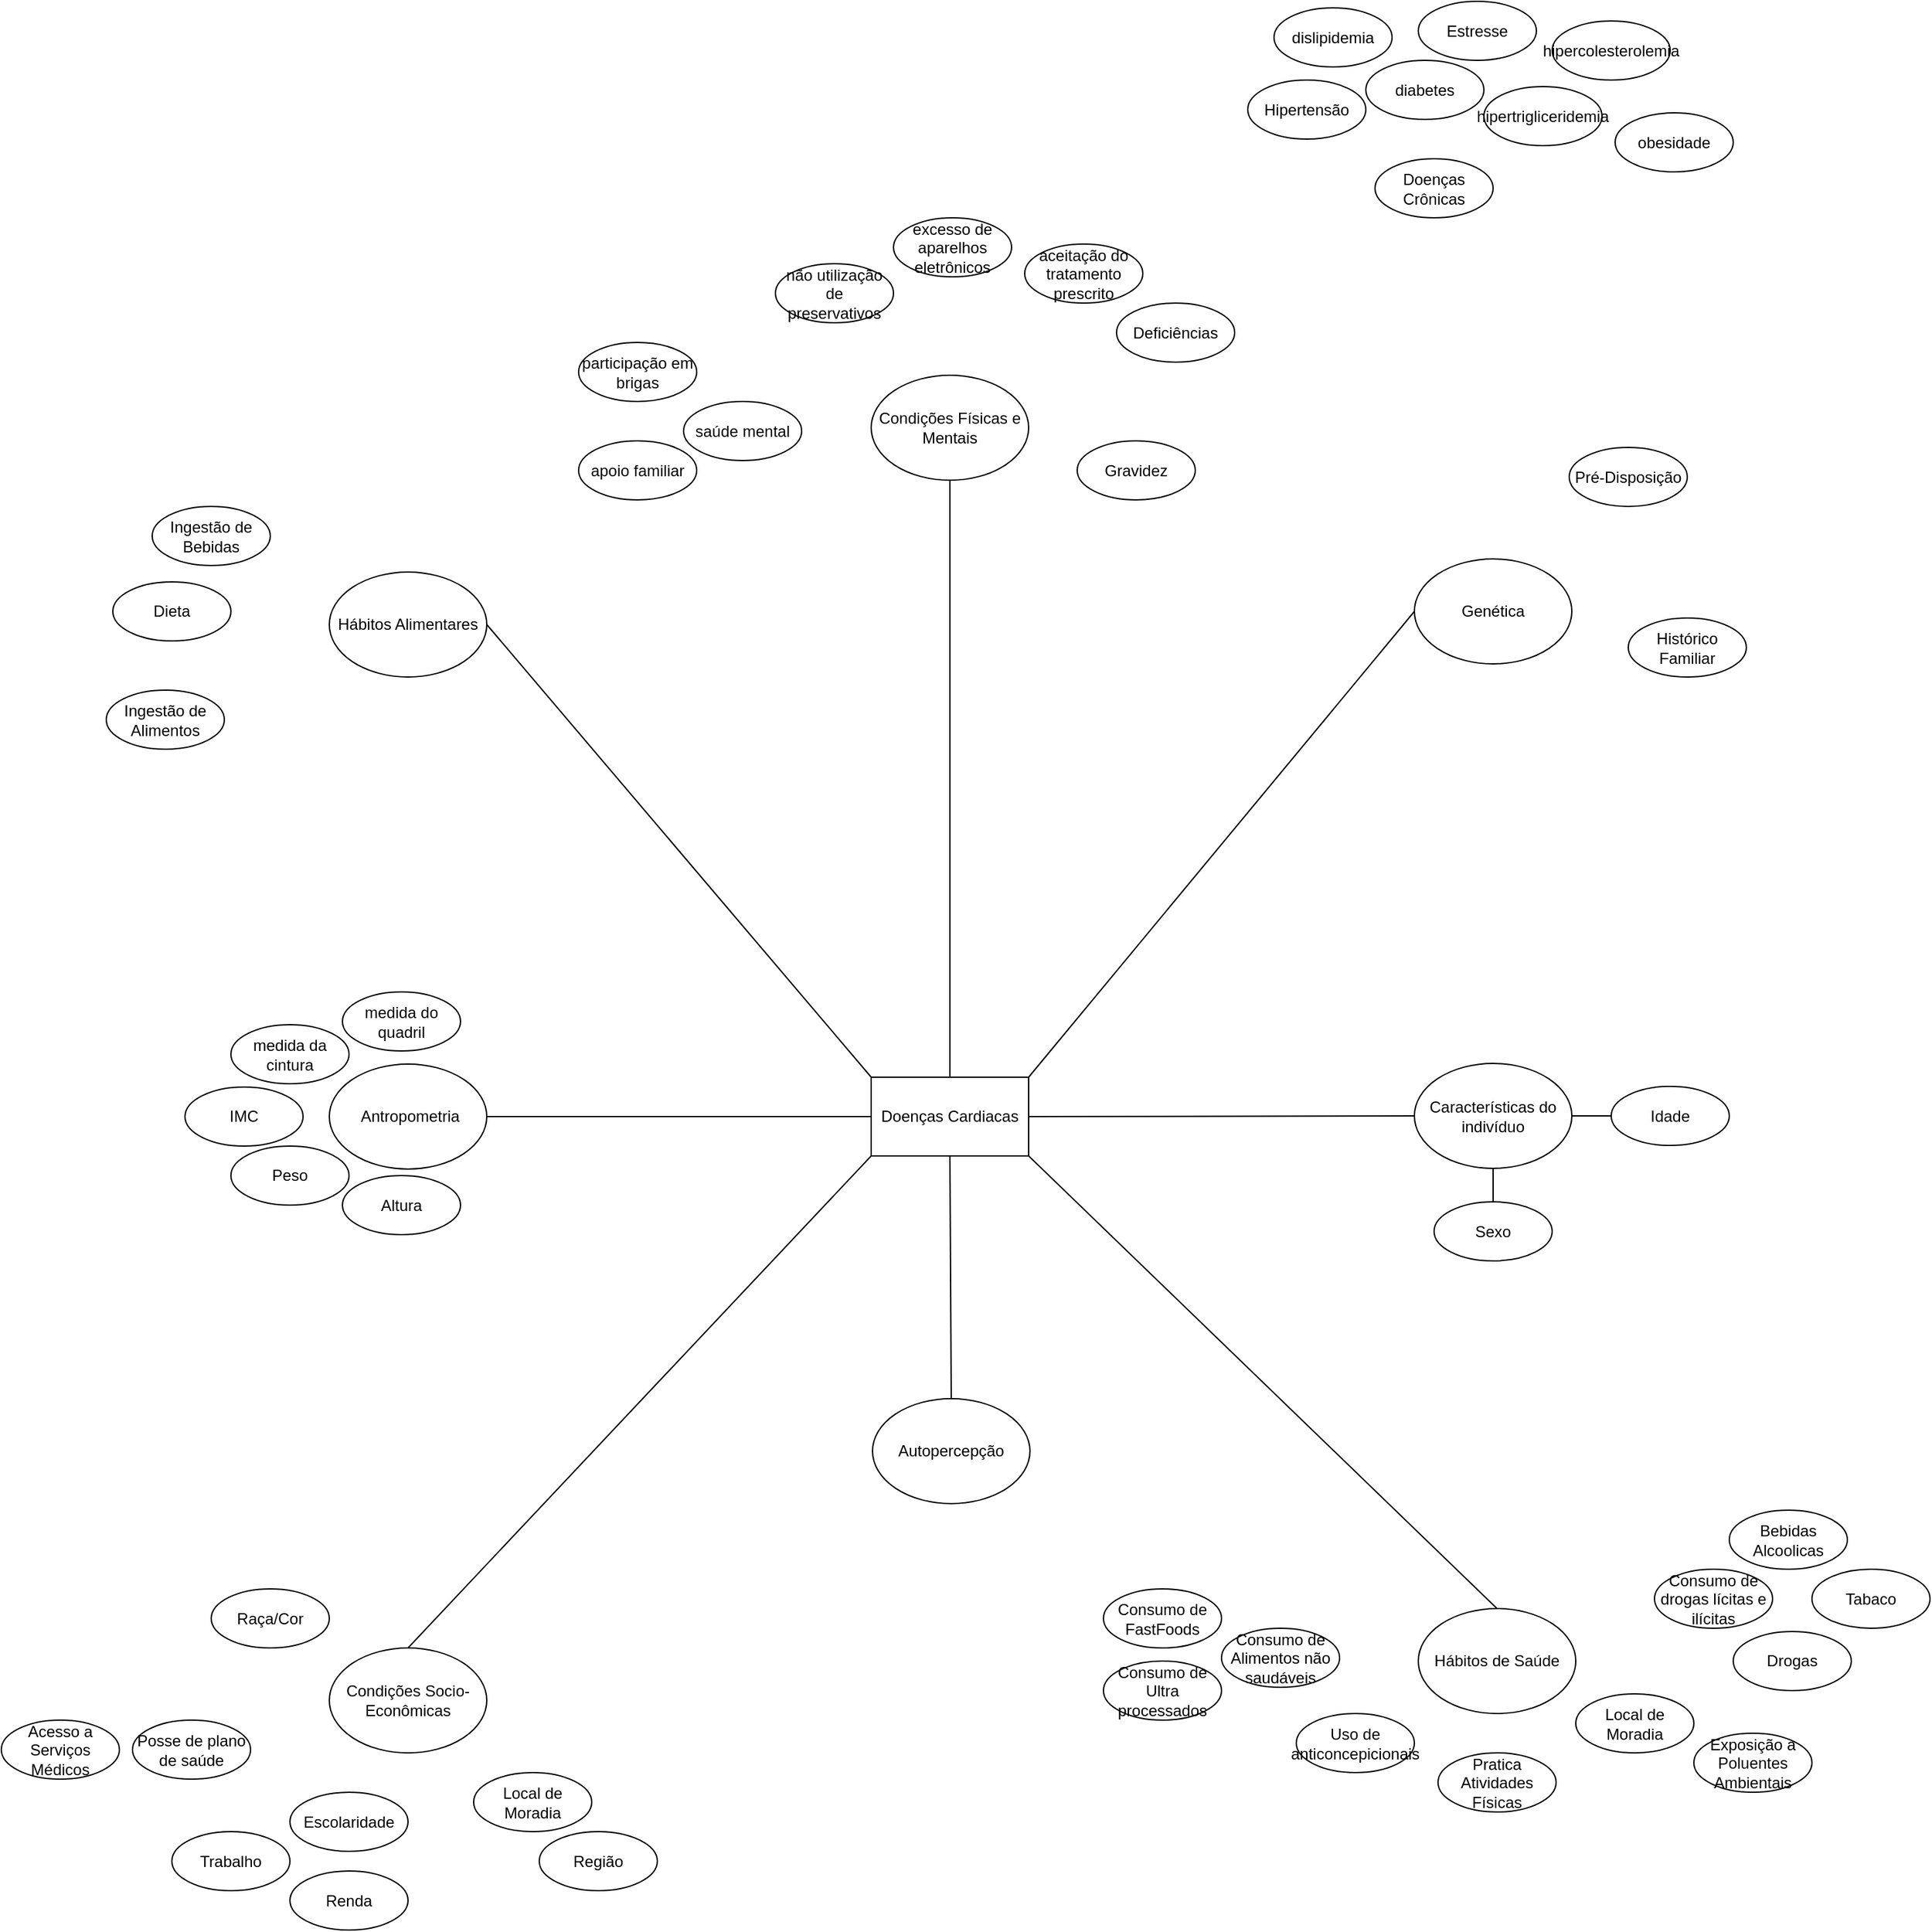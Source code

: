 <mxfile version="26.1.1">
  <diagram name="Página-1" id="K5eOA4L-gDZK-XUdb7QI">
    <mxGraphModel dx="3781" dy="2480" grid="1" gridSize="10" guides="1" tooltips="1" connect="1" arrows="1" fold="1" page="1" pageScale="1" pageWidth="827" pageHeight="1169" math="0" shadow="0">
      <root>
        <mxCell id="0" />
        <mxCell id="1" parent="0" />
        <mxCell id="xORFpnPC-fu5SrFgAWwJ-1" value="Doenças Cardiacas" style="rounded=0;whiteSpace=wrap;html=1;fontStyle=0" vertex="1" parent="1">
          <mxGeometry x="353" y="555" width="120" height="60" as="geometry" />
        </mxCell>
        <mxCell id="xORFpnPC-fu5SrFgAWwJ-2" value="&amp;nbsp;Antropometria" style="ellipse;whiteSpace=wrap;html=1;fontStyle=0" vertex="1" parent="1">
          <mxGeometry x="-60" y="545" width="120" height="80" as="geometry" />
        </mxCell>
        <mxCell id="xORFpnPC-fu5SrFgAWwJ-4" value="Sexo" style="ellipse;whiteSpace=wrap;html=1;fontStyle=0" vertex="1" parent="1">
          <mxGeometry x="782" y="650" width="90" height="45" as="geometry" />
        </mxCell>
        <mxCell id="xORFpnPC-fu5SrFgAWwJ-8" value="Idade" style="ellipse;whiteSpace=wrap;html=1;fontStyle=0" vertex="1" parent="1">
          <mxGeometry x="917" y="562" width="90" height="45" as="geometry" />
        </mxCell>
        <mxCell id="xORFpnPC-fu5SrFgAWwJ-9" value="Peso" style="ellipse;whiteSpace=wrap;html=1;fontStyle=0" vertex="1" parent="1">
          <mxGeometry x="-135" y="607.5" width="90" height="45" as="geometry" />
        </mxCell>
        <mxCell id="xORFpnPC-fu5SrFgAWwJ-10" value="Altura" style="ellipse;whiteSpace=wrap;html=1;fontStyle=0" vertex="1" parent="1">
          <mxGeometry x="-50" y="630" width="90" height="45" as="geometry" />
        </mxCell>
        <mxCell id="xORFpnPC-fu5SrFgAWwJ-12" value="medida da cintura" style="ellipse;whiteSpace=wrap;html=1;fontStyle=0" vertex="1" parent="1">
          <mxGeometry x="-135" y="515" width="90" height="45" as="geometry" />
        </mxCell>
        <mxCell id="xORFpnPC-fu5SrFgAWwJ-13" value="IMC" style="ellipse;whiteSpace=wrap;html=1;fontStyle=0" vertex="1" parent="1">
          <mxGeometry x="-170" y="562.5" width="90" height="45" as="geometry" />
        </mxCell>
        <mxCell id="xORFpnPC-fu5SrFgAWwJ-17" value="medida do quadril" style="ellipse;whiteSpace=wrap;html=1;fontStyle=0" vertex="1" parent="1">
          <mxGeometry x="-50" y="490" width="90" height="45" as="geometry" />
        </mxCell>
        <mxCell id="xORFpnPC-fu5SrFgAWwJ-19" value="" style="endArrow=none;html=1;rounded=0;entryX=0;entryY=0.5;entryDx=0;entryDy=0;exitX=1;exitY=0.5;exitDx=0;exitDy=0;fontStyle=0" edge="1" parent="1" source="xORFpnPC-fu5SrFgAWwJ-2" target="xORFpnPC-fu5SrFgAWwJ-1">
          <mxGeometry width="50" height="50" relative="1" as="geometry">
            <mxPoint x="150" y="670" as="sourcePoint" />
            <mxPoint x="200" y="620" as="targetPoint" />
          </mxGeometry>
        </mxCell>
        <mxCell id="xORFpnPC-fu5SrFgAWwJ-23" value="" style="endArrow=none;html=1;rounded=0;entryX=0.5;entryY=0;entryDx=0;entryDy=0;exitX=0.5;exitY=1;exitDx=0;exitDy=0;fontStyle=0" edge="1" parent="1" source="xORFpnPC-fu5SrFgAWwJ-31" target="xORFpnPC-fu5SrFgAWwJ-4">
          <mxGeometry width="50" height="50" relative="1" as="geometry">
            <mxPoint x="157" y="670" as="sourcePoint" />
            <mxPoint x="207" y="620" as="targetPoint" />
          </mxGeometry>
        </mxCell>
        <mxCell id="xORFpnPC-fu5SrFgAWwJ-27" value="Hábitos Alimentares" style="ellipse;whiteSpace=wrap;html=1;fontStyle=0" vertex="1" parent="1">
          <mxGeometry x="-60" y="170" width="120" height="80" as="geometry" />
        </mxCell>
        <mxCell id="xORFpnPC-fu5SrFgAWwJ-28" value="" style="endArrow=none;html=1;rounded=0;entryX=1;entryY=0.5;entryDx=0;entryDy=0;exitX=0;exitY=0;exitDx=0;exitDy=0;fontStyle=0" edge="1" parent="1" source="xORFpnPC-fu5SrFgAWwJ-1" target="xORFpnPC-fu5SrFgAWwJ-27">
          <mxGeometry width="50" height="50" relative="1" as="geometry">
            <mxPoint x="290" y="520" as="sourcePoint" />
            <mxPoint x="340" y="470" as="targetPoint" />
          </mxGeometry>
        </mxCell>
        <mxCell id="xORFpnPC-fu5SrFgAWwJ-29" value="Condições Físicas e Mentais" style="ellipse;whiteSpace=wrap;html=1;fontStyle=0" vertex="1" parent="1">
          <mxGeometry x="353" y="20" width="120" height="80" as="geometry" />
        </mxCell>
        <mxCell id="xORFpnPC-fu5SrFgAWwJ-30" value="Genética" style="ellipse;whiteSpace=wrap;html=1;fontStyle=0" vertex="1" parent="1">
          <mxGeometry x="767" y="160" width="120" height="80" as="geometry" />
        </mxCell>
        <mxCell id="xORFpnPC-fu5SrFgAWwJ-31" value="Características do indivíduo" style="ellipse;whiteSpace=wrap;html=1;fontStyle=0" vertex="1" parent="1">
          <mxGeometry x="767" y="544.5" width="120" height="80" as="geometry" />
        </mxCell>
        <mxCell id="xORFpnPC-fu5SrFgAWwJ-32" value="Hábitos de Saúde" style="ellipse;whiteSpace=wrap;html=1;fontStyle=0" vertex="1" parent="1">
          <mxGeometry x="770" y="960" width="120" height="80" as="geometry" />
        </mxCell>
        <mxCell id="xORFpnPC-fu5SrFgAWwJ-33" value="Condições Socio-Econômicas" style="ellipse;whiteSpace=wrap;html=1;fontStyle=0" vertex="1" parent="1">
          <mxGeometry x="-60" y="990" width="120" height="80" as="geometry" />
        </mxCell>
        <mxCell id="xORFpnPC-fu5SrFgAWwJ-34" value="" style="endArrow=none;html=1;rounded=0;entryX=0;entryY=1;entryDx=0;entryDy=0;exitX=0.5;exitY=0;exitDx=0;exitDy=0;fontStyle=0" edge="1" parent="1" source="xORFpnPC-fu5SrFgAWwJ-33" target="xORFpnPC-fu5SrFgAWwJ-1">
          <mxGeometry width="50" height="50" relative="1" as="geometry">
            <mxPoint x="300" y="750" as="sourcePoint" />
            <mxPoint x="350" y="700" as="targetPoint" />
          </mxGeometry>
        </mxCell>
        <mxCell id="xORFpnPC-fu5SrFgAWwJ-35" value="" style="endArrow=none;html=1;rounded=0;entryX=0.5;entryY=1;entryDx=0;entryDy=0;exitX=0.5;exitY=0;exitDx=0;exitDy=0;fontStyle=0" edge="1" parent="1" source="xORFpnPC-fu5SrFgAWwJ-1" target="xORFpnPC-fu5SrFgAWwJ-29">
          <mxGeometry width="50" height="50" relative="1" as="geometry">
            <mxPoint x="450" y="540" as="sourcePoint" />
            <mxPoint x="500" y="490" as="targetPoint" />
          </mxGeometry>
        </mxCell>
        <mxCell id="xORFpnPC-fu5SrFgAWwJ-36" value="" style="endArrow=none;html=1;rounded=0;entryX=1;entryY=1;entryDx=0;entryDy=0;exitX=0.5;exitY=0;exitDx=0;exitDy=0;fontStyle=0" edge="1" parent="1" source="xORFpnPC-fu5SrFgAWwJ-32" target="xORFpnPC-fu5SrFgAWwJ-1">
          <mxGeometry width="50" height="50" relative="1" as="geometry">
            <mxPoint x="640" y="800" as="sourcePoint" />
            <mxPoint x="500" y="960" as="targetPoint" />
          </mxGeometry>
        </mxCell>
        <mxCell id="xORFpnPC-fu5SrFgAWwJ-37" value="" style="endArrow=none;html=1;rounded=0;entryX=1;entryY=0.5;entryDx=0;entryDy=0;exitX=0;exitY=0.5;exitDx=0;exitDy=0;fontStyle=0" edge="1" parent="1" source="xORFpnPC-fu5SrFgAWwJ-31" target="xORFpnPC-fu5SrFgAWwJ-1">
          <mxGeometry width="50" height="50" relative="1" as="geometry">
            <mxPoint x="510" y="710" as="sourcePoint" />
            <mxPoint x="560" y="660" as="targetPoint" />
          </mxGeometry>
        </mxCell>
        <mxCell id="xORFpnPC-fu5SrFgAWwJ-39" value="" style="endArrow=none;html=1;rounded=0;entryX=1;entryY=0.5;entryDx=0;entryDy=0;exitX=0;exitY=0.5;exitDx=0;exitDy=0;fontStyle=0" edge="1" parent="1" source="xORFpnPC-fu5SrFgAWwJ-8" target="xORFpnPC-fu5SrFgAWwJ-31">
          <mxGeometry width="50" height="50" relative="1" as="geometry">
            <mxPoint x="867" y="662.5" as="sourcePoint" />
            <mxPoint x="917" y="612.5" as="targetPoint" />
          </mxGeometry>
        </mxCell>
        <mxCell id="xORFpnPC-fu5SrFgAWwJ-40" value="" style="endArrow=none;html=1;rounded=0;entryX=0;entryY=0.5;entryDx=0;entryDy=0;exitX=1;exitY=0;exitDx=0;exitDy=0;fontStyle=0" edge="1" parent="1" source="xORFpnPC-fu5SrFgAWwJ-1" target="xORFpnPC-fu5SrFgAWwJ-30">
          <mxGeometry width="50" height="50" relative="1" as="geometry">
            <mxPoint x="470" y="490" as="sourcePoint" />
            <mxPoint x="500" y="520" as="targetPoint" />
          </mxGeometry>
        </mxCell>
        <mxCell id="xORFpnPC-fu5SrFgAWwJ-41" value="Autopercepção" style="ellipse;whiteSpace=wrap;html=1;fontStyle=0" vertex="1" parent="1">
          <mxGeometry x="354" y="800" width="120" height="80" as="geometry" />
        </mxCell>
        <mxCell id="xORFpnPC-fu5SrFgAWwJ-42" value="" style="endArrow=none;html=1;rounded=0;entryX=0.5;entryY=1;entryDx=0;entryDy=0;exitX=0.5;exitY=0;exitDx=0;exitDy=0;fontStyle=0" edge="1" parent="1" source="xORFpnPC-fu5SrFgAWwJ-41" target="xORFpnPC-fu5SrFgAWwJ-1">
          <mxGeometry width="50" height="50" relative="1" as="geometry">
            <mxPoint x="350" y="910" as="sourcePoint" />
            <mxPoint x="400" y="860" as="targetPoint" />
          </mxGeometry>
        </mxCell>
        <mxCell id="xORFpnPC-fu5SrFgAWwJ-46" value="Escolaridade" style="ellipse;whiteSpace=wrap;html=1;fontStyle=0" vertex="1" parent="1">
          <mxGeometry x="-90" y="1100" width="90" height="45" as="geometry" />
        </mxCell>
        <mxCell id="xORFpnPC-fu5SrFgAWwJ-48" value="Região" style="ellipse;whiteSpace=wrap;html=1;fontStyle=0" vertex="1" parent="1">
          <mxGeometry x="100" y="1130" width="90" height="45" as="geometry" />
        </mxCell>
        <mxCell id="xORFpnPC-fu5SrFgAWwJ-49" value="Renda" style="ellipse;whiteSpace=wrap;html=1;fontStyle=0" vertex="1" parent="1">
          <mxGeometry x="-90" y="1160" width="90" height="45" as="geometry" />
        </mxCell>
        <mxCell id="xORFpnPC-fu5SrFgAWwJ-50" value="Raça/Cor" style="ellipse;whiteSpace=wrap;html=1;fontStyle=0" vertex="1" parent="1">
          <mxGeometry x="-150" y="945" width="90" height="45" as="geometry" />
        </mxCell>
        <mxCell id="xORFpnPC-fu5SrFgAWwJ-51" value="Posse de plano de saúde" style="ellipse;whiteSpace=wrap;html=1;fontStyle=0" vertex="1" parent="1">
          <mxGeometry x="-210" y="1045" width="90" height="45" as="geometry" />
        </mxCell>
        <mxCell id="xORFpnPC-fu5SrFgAWwJ-52" value="Trabalho" style="ellipse;whiteSpace=wrap;html=1;fontStyle=0" vertex="1" parent="1">
          <mxGeometry x="-180" y="1130" width="90" height="45" as="geometry" />
        </mxCell>
        <mxCell id="xORFpnPC-fu5SrFgAWwJ-53" value="Local de Moradia" style="ellipse;whiteSpace=wrap;html=1;fontStyle=0" vertex="1" parent="1">
          <mxGeometry x="50" y="1085" width="90" height="45" as="geometry" />
        </mxCell>
        <mxCell id="xORFpnPC-fu5SrFgAWwJ-54" value="Acesso a Serviços Médicos" style="ellipse;whiteSpace=wrap;html=1;fontStyle=0" vertex="1" parent="1">
          <mxGeometry x="-310" y="1045" width="90" height="45" as="geometry" />
        </mxCell>
        <mxCell id="xORFpnPC-fu5SrFgAWwJ-60" value="Consumo de drogas lícitas e ilícitas" style="ellipse;whiteSpace=wrap;html=1;fontStyle=0" vertex="1" parent="1">
          <mxGeometry x="950" y="930" width="90" height="45" as="geometry" />
        </mxCell>
        <mxCell id="xORFpnPC-fu5SrFgAWwJ-61" value="Bebidas Alcoolicas" style="ellipse;whiteSpace=wrap;html=1;fontStyle=0" vertex="1" parent="1">
          <mxGeometry x="1007" y="885" width="90" height="45" as="geometry" />
        </mxCell>
        <mxCell id="xORFpnPC-fu5SrFgAWwJ-62" value="Drogas" style="ellipse;whiteSpace=wrap;html=1;fontStyle=0" vertex="1" parent="1">
          <mxGeometry x="1010" y="977.5" width="90" height="45" as="geometry" />
        </mxCell>
        <mxCell id="xORFpnPC-fu5SrFgAWwJ-65" value="Pratica Atividades Físicas" style="ellipse;whiteSpace=wrap;html=1;fontStyle=0" vertex="1" parent="1">
          <mxGeometry x="785" y="1070" width="90" height="45" as="geometry" />
        </mxCell>
        <mxCell id="xORFpnPC-fu5SrFgAWwJ-68" value="&lt;span class=&quot;notion-enable-hover&quot; data-token-index=&quot;0&quot; style=&quot;&quot;&gt;Exposição a Poluentes Ambientais&lt;/span&gt;" style="ellipse;whiteSpace=wrap;html=1;fontStyle=0" vertex="1" parent="1">
          <mxGeometry x="980" y="1055" width="90" height="45" as="geometry" />
        </mxCell>
        <mxCell id="xORFpnPC-fu5SrFgAWwJ-69" value="Consumo de Ultra processados" style="ellipse;whiteSpace=wrap;html=1;fontStyle=0" vertex="1" parent="1">
          <mxGeometry x="530" y="1000" width="90" height="45" as="geometry" />
        </mxCell>
        <mxCell id="xORFpnPC-fu5SrFgAWwJ-71" value="Tabaco" style="ellipse;whiteSpace=wrap;html=1;fontStyle=0" vertex="1" parent="1">
          <mxGeometry x="1070" y="930" width="90" height="45" as="geometry" />
        </mxCell>
        <mxCell id="xORFpnPC-fu5SrFgAWwJ-73" value="Local de Moradia" style="ellipse;whiteSpace=wrap;html=1;fontStyle=0" vertex="1" parent="1">
          <mxGeometry x="890" y="1025" width="90" height="45" as="geometry" />
        </mxCell>
        <mxCell id="xORFpnPC-fu5SrFgAWwJ-74" value="Uso de anticoncepicionais" style="ellipse;whiteSpace=wrap;html=1;fontStyle=0" vertex="1" parent="1">
          <mxGeometry x="677" y="1040" width="90" height="45" as="geometry" />
        </mxCell>
        <mxCell id="xORFpnPC-fu5SrFgAWwJ-75" value="Dieta" style="ellipse;whiteSpace=wrap;html=1;fontStyle=0" vertex="1" parent="1">
          <mxGeometry x="-225" y="177.5" width="90" height="45" as="geometry" />
        </mxCell>
        <mxCell id="xORFpnPC-fu5SrFgAWwJ-77" value="participação em brigas" style="ellipse;whiteSpace=wrap;html=1;fontStyle=0" vertex="1" parent="1">
          <mxGeometry x="130" y="-5" width="90" height="45" as="geometry" />
        </mxCell>
        <mxCell id="xORFpnPC-fu5SrFgAWwJ-79" value="Ingestão de Alimentos" style="ellipse;whiteSpace=wrap;html=1;fontStyle=0" vertex="1" parent="1">
          <mxGeometry x="-230" y="260" width="90" height="45" as="geometry" />
        </mxCell>
        <mxCell id="xORFpnPC-fu5SrFgAWwJ-80" value="apoio familiar" style="ellipse;whiteSpace=wrap;html=1;fontStyle=0" vertex="1" parent="1">
          <mxGeometry x="130" y="70" width="90" height="45" as="geometry" />
        </mxCell>
        <mxCell id="xORFpnPC-fu5SrFgAWwJ-81" value="não utilização de preservativos" style="ellipse;whiteSpace=wrap;html=1;fontStyle=0" vertex="1" parent="1">
          <mxGeometry x="280" y="-65" width="90" height="45" as="geometry" />
        </mxCell>
        <mxCell id="xORFpnPC-fu5SrFgAWwJ-82" value="Ingestão de Bebidas" style="ellipse;whiteSpace=wrap;html=1;fontStyle=0" vertex="1" parent="1">
          <mxGeometry x="-195" y="120" width="90" height="45" as="geometry" />
        </mxCell>
        <mxCell id="xORFpnPC-fu5SrFgAWwJ-83" value="saúde mental" style="ellipse;whiteSpace=wrap;html=1;fontStyle=0" vertex="1" parent="1">
          <mxGeometry x="210" y="40" width="90" height="45" as="geometry" />
        </mxCell>
        <mxCell id="xORFpnPC-fu5SrFgAWwJ-84" value="Hipertensão" style="ellipse;whiteSpace=wrap;html=1;fontStyle=0" vertex="1" parent="1">
          <mxGeometry x="640" y="-205" width="90" height="45" as="geometry" />
        </mxCell>
        <mxCell id="xORFpnPC-fu5SrFgAWwJ-85" value="Deficiências" style="ellipse;whiteSpace=wrap;html=1;fontStyle=0" vertex="1" parent="1">
          <mxGeometry x="540" y="-35" width="90" height="45" as="geometry" />
        </mxCell>
        <mxCell id="xORFpnPC-fu5SrFgAWwJ-86" value="aceitação do tratamento prescrito" style="ellipse;whiteSpace=wrap;html=1;fontStyle=0" vertex="1" parent="1">
          <mxGeometry x="470" y="-80" width="90" height="45" as="geometry" />
        </mxCell>
        <mxCell id="xORFpnPC-fu5SrFgAWwJ-87" value="excesso de aparelhos eletrônicos" style="ellipse;whiteSpace=wrap;html=1;fontStyle=0" vertex="1" parent="1">
          <mxGeometry x="370" y="-100" width="90" height="45" as="geometry" />
        </mxCell>
        <mxCell id="xORFpnPC-fu5SrFgAWwJ-88" value="Gravidez" style="ellipse;whiteSpace=wrap;html=1;fontStyle=0" vertex="1" parent="1">
          <mxGeometry x="510" y="70" width="90" height="45" as="geometry" />
        </mxCell>
        <mxCell id="xORFpnPC-fu5SrFgAWwJ-89" value="Histórico Familiar" style="ellipse;whiteSpace=wrap;html=1;fontStyle=0" vertex="1" parent="1">
          <mxGeometry x="930" y="205" width="90" height="45" as="geometry" />
        </mxCell>
        <mxCell id="xORFpnPC-fu5SrFgAWwJ-90" value="Pré-Disposição" style="ellipse;whiteSpace=wrap;html=1;fontStyle=0" vertex="1" parent="1">
          <mxGeometry x="885" y="75" width="90" height="45" as="geometry" />
        </mxCell>
        <mxCell id="xORFpnPC-fu5SrFgAWwJ-91" value="Doenças Crônicas" style="ellipse;whiteSpace=wrap;html=1;fontStyle=0" vertex="1" parent="1">
          <mxGeometry x="737" y="-145" width="90" height="45" as="geometry" />
        </mxCell>
        <mxCell id="xORFpnPC-fu5SrFgAWwJ-92" value="Estresse" style="ellipse;whiteSpace=wrap;html=1;fontStyle=0" vertex="1" parent="1">
          <mxGeometry x="770" y="-265" width="90" height="45" as="geometry" />
        </mxCell>
        <mxCell id="xORFpnPC-fu5SrFgAWwJ-94" value="&lt;span class=&quot;notion-enable-hover&quot; data-token-index=&quot;0&quot; style=&quot;&quot;&gt;dislipidemia&lt;/span&gt;" style="ellipse;whiteSpace=wrap;html=1;fontStyle=0" vertex="1" parent="1">
          <mxGeometry x="660" y="-260" width="90" height="45" as="geometry" />
        </mxCell>
        <mxCell id="xORFpnPC-fu5SrFgAWwJ-95" value="&lt;span class=&quot;notion-enable-hover&quot; data-token-index=&quot;0&quot; style=&quot;&quot;&gt;hipertrigliceridemia&lt;/span&gt;" style="ellipse;whiteSpace=wrap;html=1;fontStyle=0" vertex="1" parent="1">
          <mxGeometry x="820" y="-200" width="90" height="45" as="geometry" />
        </mxCell>
        <mxCell id="xORFpnPC-fu5SrFgAWwJ-96" value="&lt;span class=&quot;notion-enable-hover&quot; data-token-index=&quot;0&quot; style=&quot;&quot;&gt;hipercolesterolemia&lt;/span&gt;" style="ellipse;whiteSpace=wrap;html=1;fontStyle=0" vertex="1" parent="1">
          <mxGeometry x="872" y="-250" width="90" height="45" as="geometry" />
        </mxCell>
        <mxCell id="xORFpnPC-fu5SrFgAWwJ-97" value="&lt;span class=&quot;notion-enable-hover&quot; data-token-index=&quot;0&quot; style=&quot;&quot;&gt;obesidade&lt;/span&gt;" style="ellipse;whiteSpace=wrap;html=1;fontStyle=0" vertex="1" parent="1">
          <mxGeometry x="920" y="-180" width="90" height="45" as="geometry" />
        </mxCell>
        <mxCell id="xORFpnPC-fu5SrFgAWwJ-98" value="&lt;span class=&quot;notion-enable-hover&quot; data-token-index=&quot;0&quot; style=&quot;&quot;&gt;diabetes&lt;/span&gt;" style="ellipse;whiteSpace=wrap;html=1;fontStyle=0" vertex="1" parent="1">
          <mxGeometry x="730" y="-220" width="90" height="45" as="geometry" />
        </mxCell>
        <mxCell id="xORFpnPC-fu5SrFgAWwJ-100" value="Consumo de FastFoods" style="ellipse;whiteSpace=wrap;html=1;fontStyle=0" vertex="1" parent="1">
          <mxGeometry x="530" y="945" width="90" height="45" as="geometry" />
        </mxCell>
        <mxCell id="xORFpnPC-fu5SrFgAWwJ-101" value="Consumo de Alimentos não saudáveis" style="ellipse;whiteSpace=wrap;html=1;fontStyle=0" vertex="1" parent="1">
          <mxGeometry x="620" y="975" width="90" height="45" as="geometry" />
        </mxCell>
      </root>
    </mxGraphModel>
  </diagram>
</mxfile>
